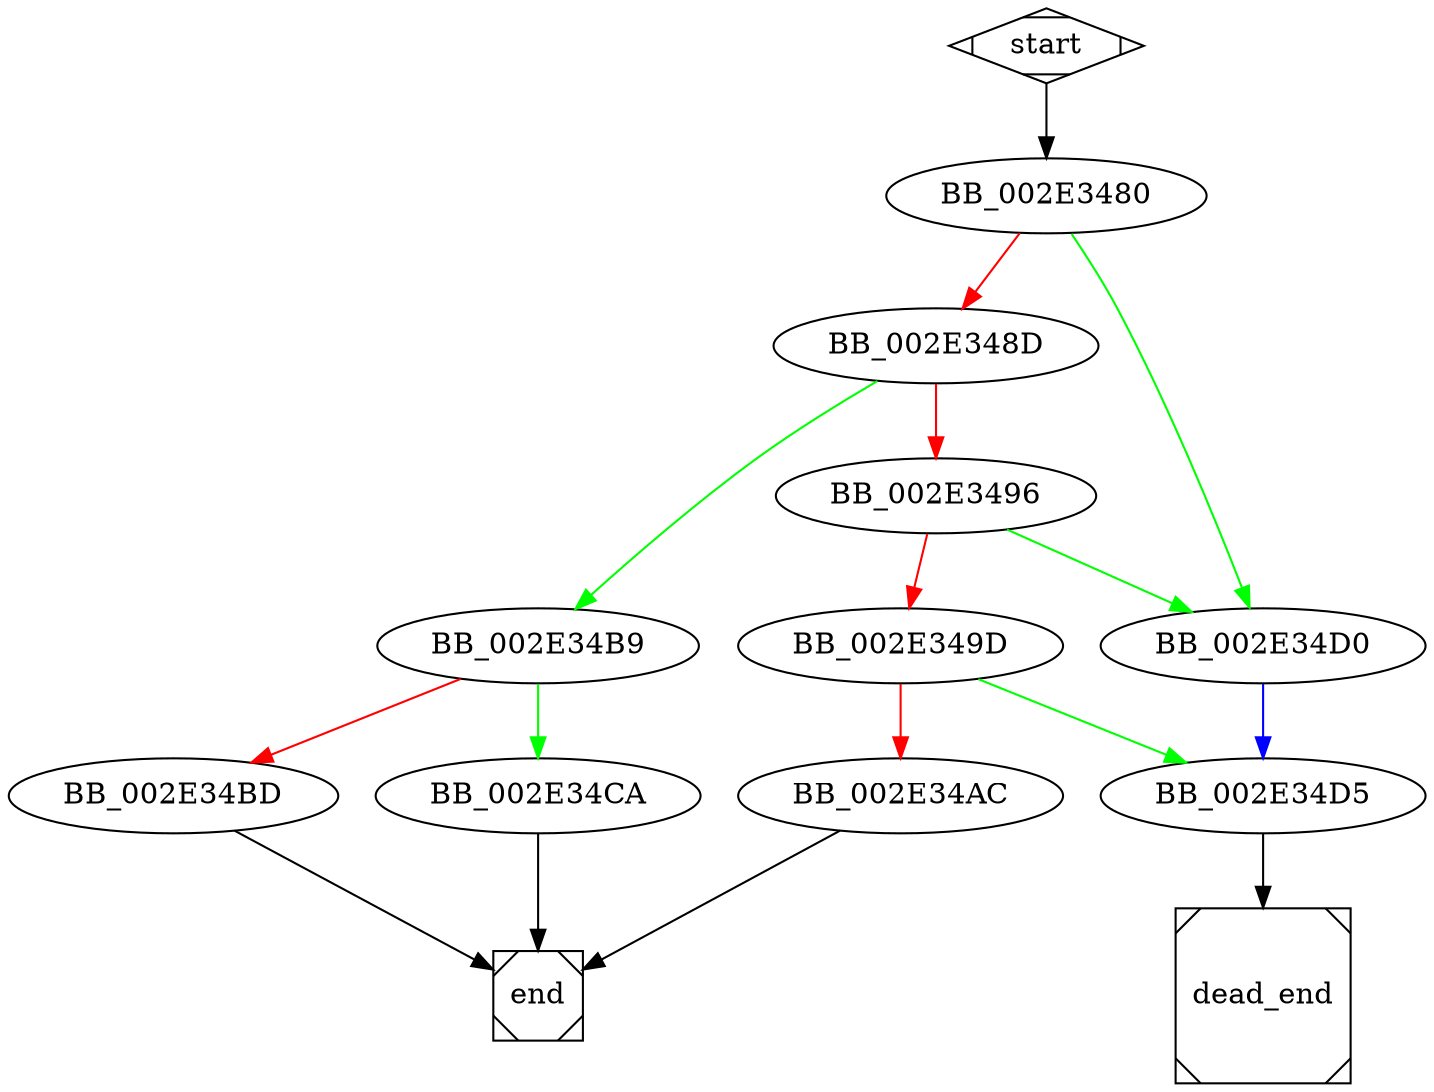 digraph G {
  start -> BB_002E3480;
  
  BB_002E3480 -> BB_002E348D [color=red];
  BB_002E3480 -> BB_002E34D0 [color=green];
  
  BB_002E348D -> BB_002E3496 [color=red];
  BB_002E348D -> BB_002E34B9 [color=green];
  
  BB_002E3496 -> BB_002E349D [color=red];
  BB_002E3496 -> BB_002E34D0 [color=green];
  
  BB_002E349D -> BB_002E34AC [color=red];
  BB_002E349D -> BB_002E34D5 [color=green];
  
  BB_002E34AC -> end;
  
  BB_002E34B9 -> BB_002E34BD [color=red];
  BB_002E34B9 -> BB_002E34CA [color=green];
  
  BB_002E34BD -> end;
  
  BB_002E34CA -> end;
  
  BB_002E34D0 -> BB_002E34D5 [color=blue];
  
  BB_002E34D5 -> dead_end;
  
  start [shape=Mdiamond];
  end [shape=Msquare];
  dead_end [shape=Msquare];
}
